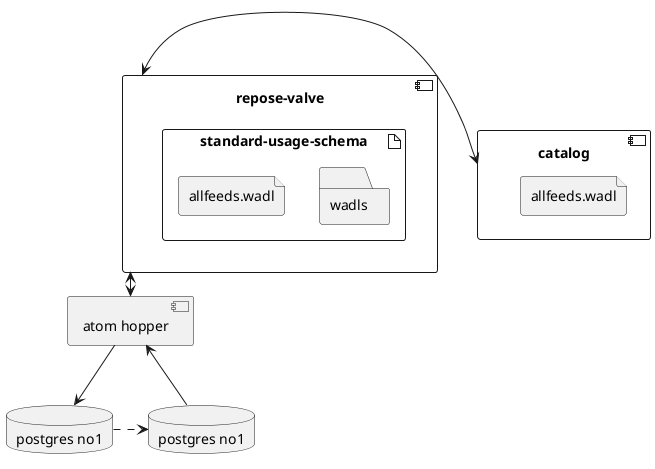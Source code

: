 @startuml

component "repose-valve" as repose {
  artifact "standard-usage-schema" as schema {
    folder wadls
    file "allfeeds.wadl"
  }
}

component "atom hopper" as atomhopper

component catalog {
  file "allfeeds.wadl" as catalogwadl
}

database "postgres no1" as db1
database "postgres no1" as db2

repose <-ri-> catalog
repose <-do-> atomhopper
atomhopper -do-> db1
db1 .ri.> db2
db2 -up-> atomhopper
@enduml